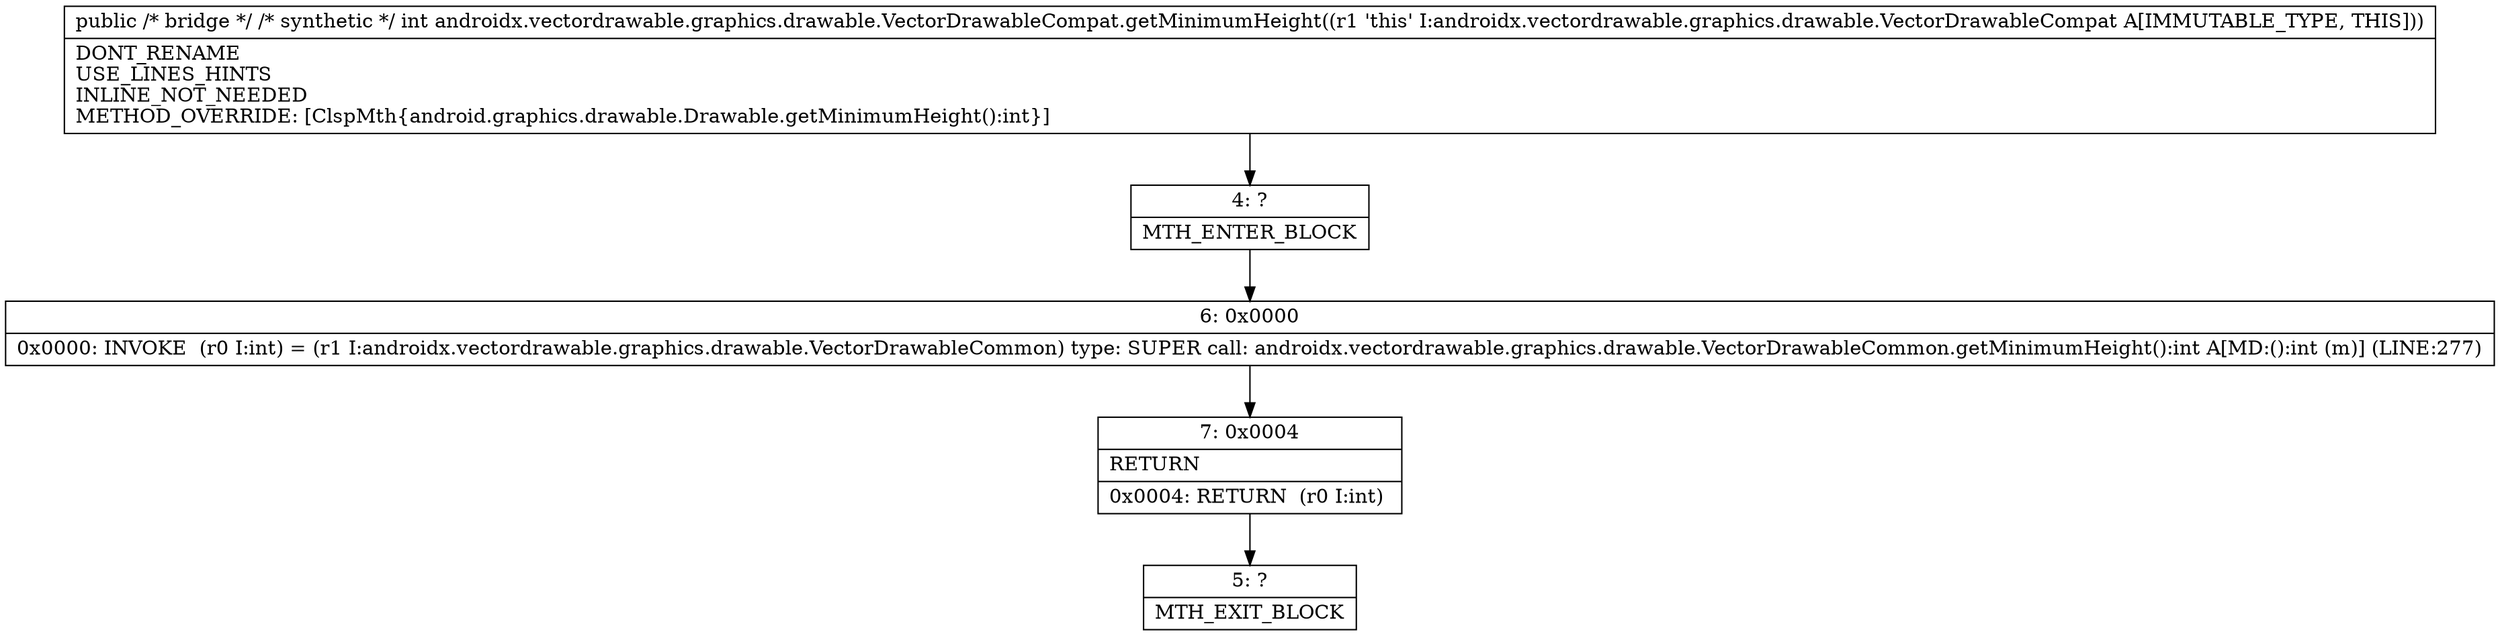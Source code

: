 digraph "CFG forandroidx.vectordrawable.graphics.drawable.VectorDrawableCompat.getMinimumHeight()I" {
Node_4 [shape=record,label="{4\:\ ?|MTH_ENTER_BLOCK\l}"];
Node_6 [shape=record,label="{6\:\ 0x0000|0x0000: INVOKE  (r0 I:int) = (r1 I:androidx.vectordrawable.graphics.drawable.VectorDrawableCommon) type: SUPER call: androidx.vectordrawable.graphics.drawable.VectorDrawableCommon.getMinimumHeight():int A[MD:():int (m)] (LINE:277)\l}"];
Node_7 [shape=record,label="{7\:\ 0x0004|RETURN\l|0x0004: RETURN  (r0 I:int) \l}"];
Node_5 [shape=record,label="{5\:\ ?|MTH_EXIT_BLOCK\l}"];
MethodNode[shape=record,label="{public \/* bridge *\/ \/* synthetic *\/ int androidx.vectordrawable.graphics.drawable.VectorDrawableCompat.getMinimumHeight((r1 'this' I:androidx.vectordrawable.graphics.drawable.VectorDrawableCompat A[IMMUTABLE_TYPE, THIS]))  | DONT_RENAME\lUSE_LINES_HINTS\lINLINE_NOT_NEEDED\lMETHOD_OVERRIDE: [ClspMth\{android.graphics.drawable.Drawable.getMinimumHeight():int\}]\l}"];
MethodNode -> Node_4;Node_4 -> Node_6;
Node_6 -> Node_7;
Node_7 -> Node_5;
}

